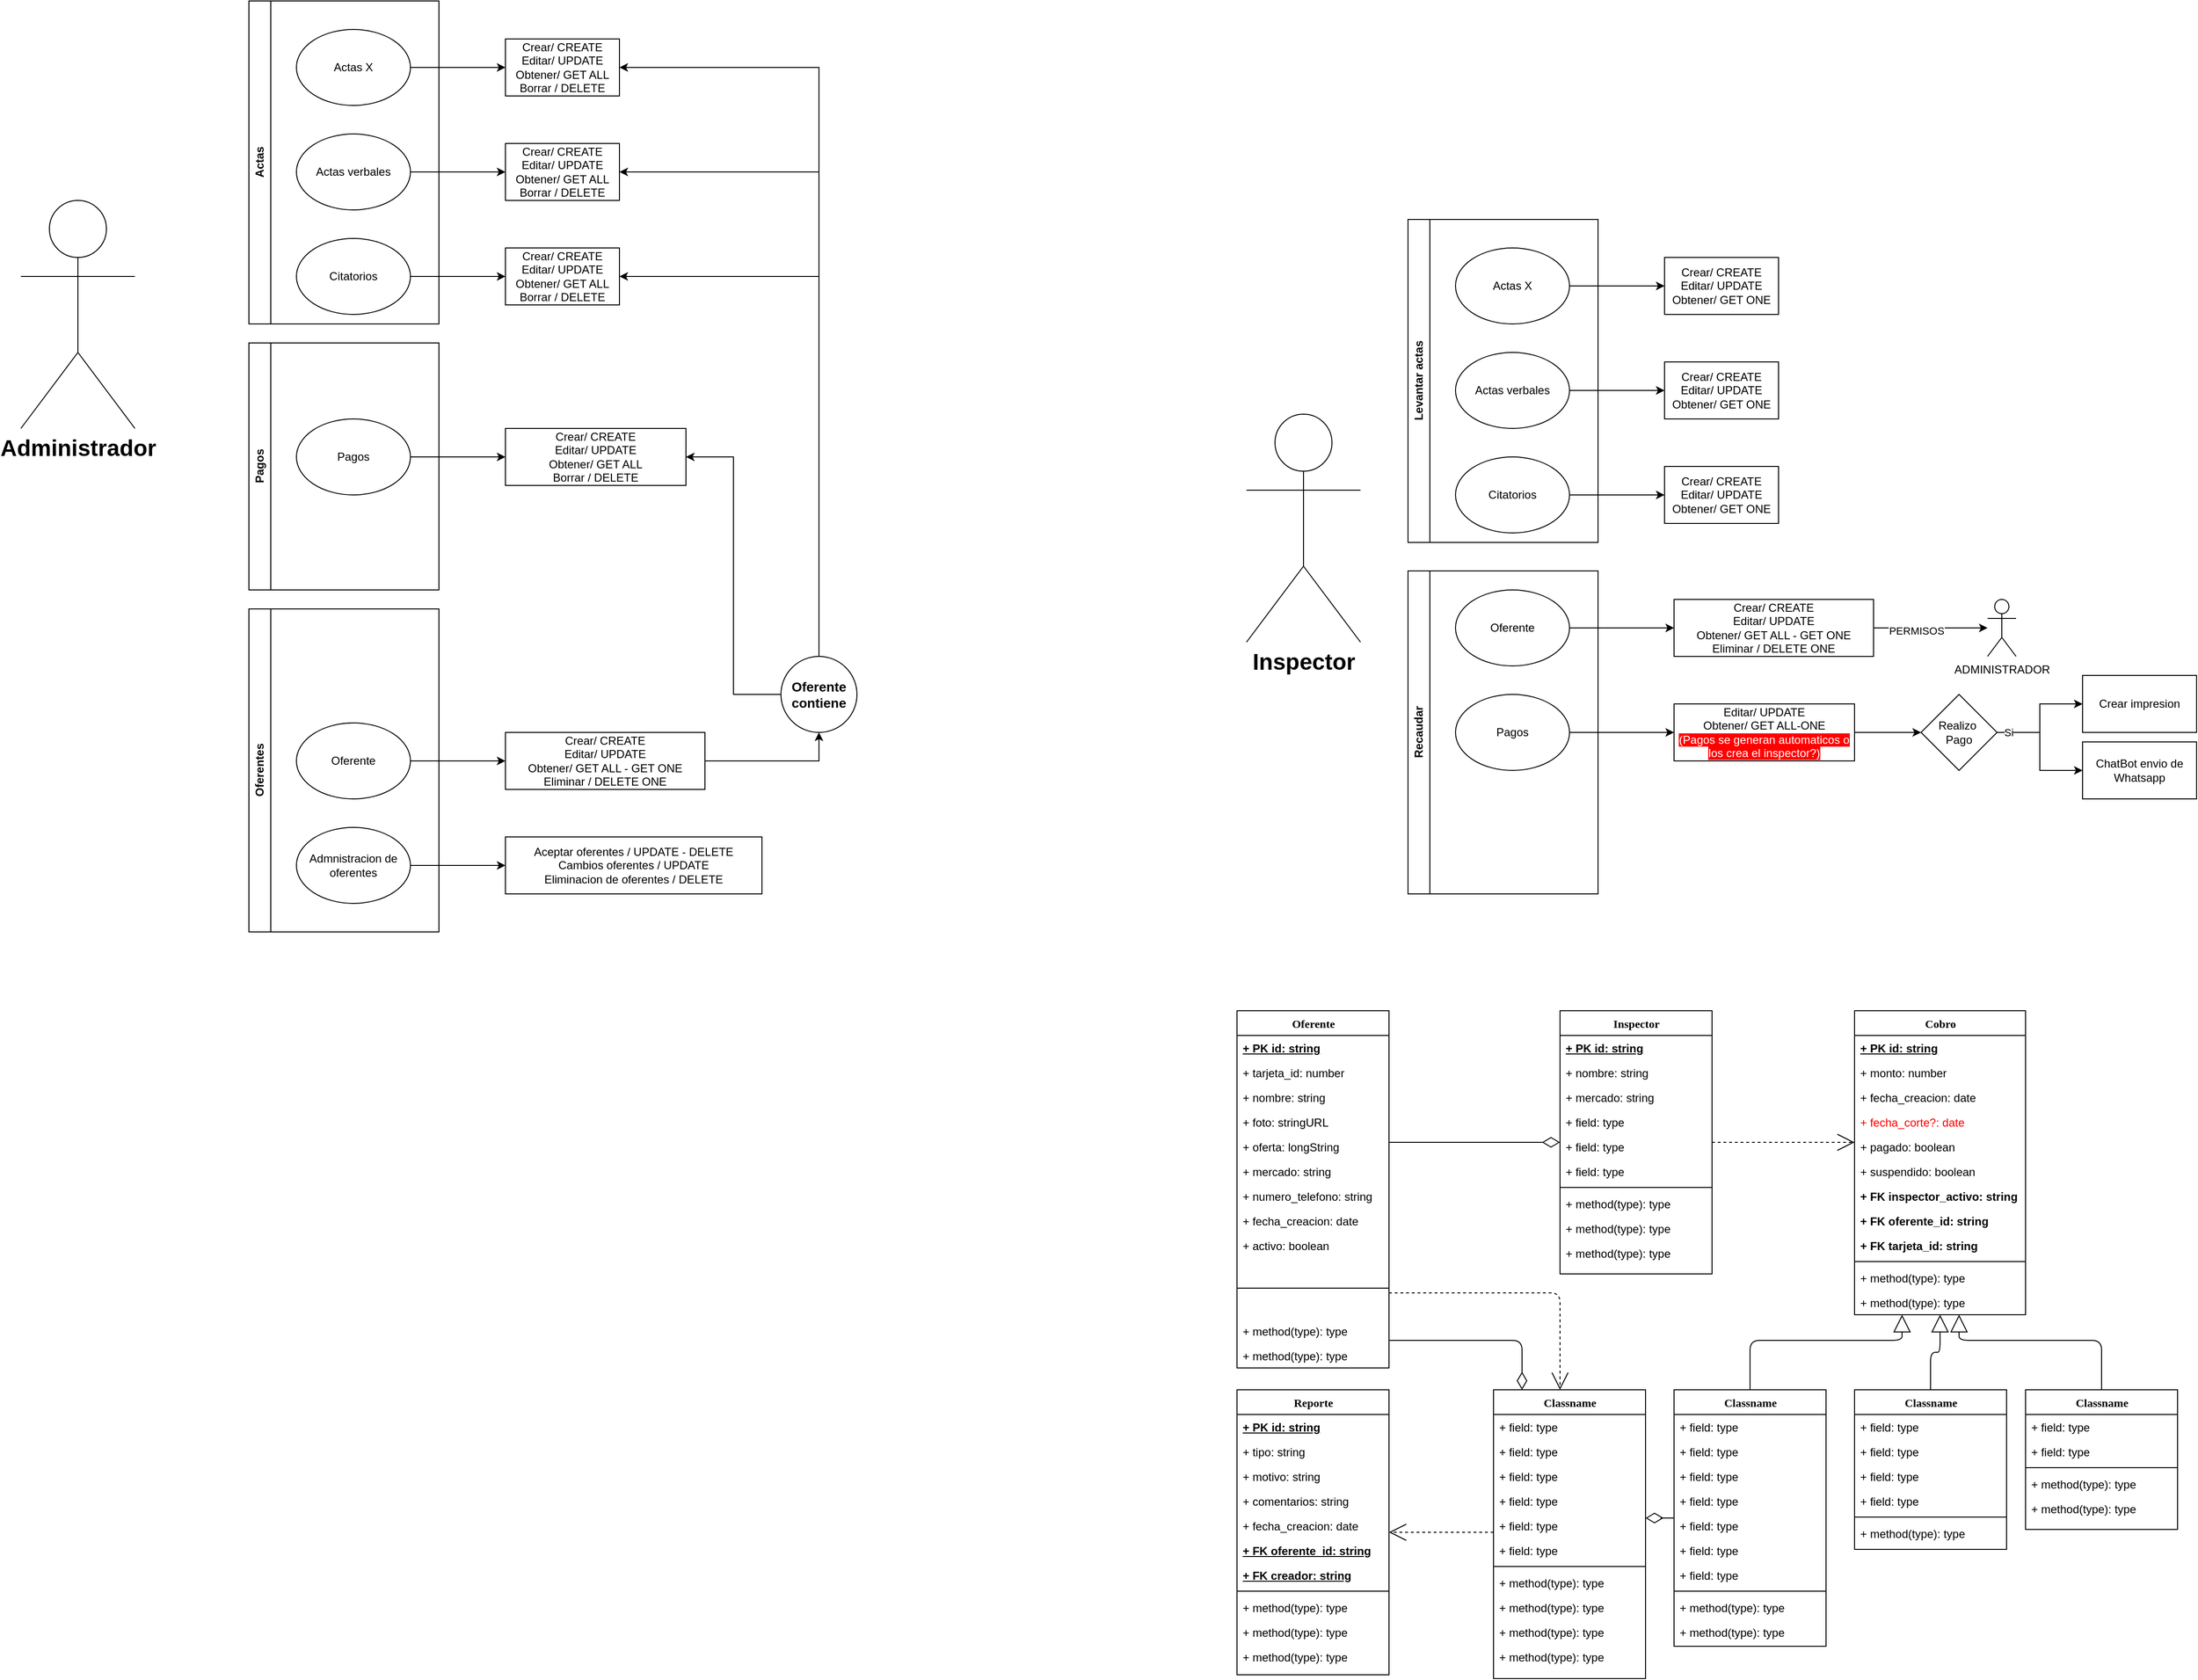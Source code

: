 <mxfile version="24.7.7">
  <diagram name="Page-1" id="9f46799a-70d6-7492-0946-bef42562c5a5">
    <mxGraphModel dx="3513" dy="2406" grid="1" gridSize="10" guides="1" tooltips="1" connect="1" arrows="1" fold="1" page="1" pageScale="1" pageWidth="1100" pageHeight="850" background="none" math="0" shadow="0">
      <root>
        <mxCell id="0" />
        <mxCell id="1" parent="0" />
        <mxCell id="78961159f06e98e8-123" style="edgeStyle=orthogonalEdgeStyle;html=1;labelBackgroundColor=none;startFill=0;startSize=8;endArrow=open;endFill=0;endSize=16;fontFamily=Verdana;fontSize=12;dashed=1;" parent="1" source="78961159f06e98e8-17" target="78961159f06e98e8-69" edge="1">
          <mxGeometry relative="1" as="geometry">
            <Array as="points">
              <mxPoint x="190" y="380" />
              <mxPoint x="430" y="380" />
            </Array>
          </mxGeometry>
        </mxCell>
        <mxCell id="78961159f06e98e8-124" style="edgeStyle=orthogonalEdgeStyle;html=1;labelBackgroundColor=none;startFill=0;startSize=8;endArrow=diamondThin;endFill=0;endSize=16;fontFamily=Verdana;fontSize=12;" parent="1" source="78961159f06e98e8-17" target="78961159f06e98e8-69" edge="1">
          <mxGeometry relative="1" as="geometry">
            <Array as="points">
              <mxPoint x="140" y="430" />
              <mxPoint x="390" y="430" />
            </Array>
          </mxGeometry>
        </mxCell>
        <mxCell id="78961159f06e98e8-17" value="Oferente" style="swimlane;html=1;fontStyle=1;align=center;verticalAlign=top;childLayout=stackLayout;horizontal=1;startSize=26;horizontalStack=0;resizeParent=1;resizeLast=0;collapsible=1;marginBottom=0;swimlaneFillColor=#ffffff;rounded=0;shadow=0;comic=0;labelBackgroundColor=none;strokeWidth=1;fillColor=none;fontFamily=Verdana;fontSize=12" parent="1" vertex="1">
          <mxGeometry x="90" y="83" width="160" height="376" as="geometry" />
        </mxCell>
        <mxCell id="78961159f06e98e8-21" value="+ PK id: string" style="text;html=1;strokeColor=none;fillColor=none;align=left;verticalAlign=top;spacingLeft=4;spacingRight=4;whiteSpace=wrap;overflow=hidden;rotatable=0;points=[[0,0.5],[1,0.5]];portConstraint=eastwest;fontStyle=5" parent="78961159f06e98e8-17" vertex="1">
          <mxGeometry y="26" width="160" height="26" as="geometry" />
        </mxCell>
        <mxCell id="PbiNWlNBruWPEuX8XtbZ-118" value="+ tarjeta_id: number" style="text;html=1;strokeColor=none;fillColor=none;align=left;verticalAlign=top;spacingLeft=4;spacingRight=4;whiteSpace=wrap;overflow=hidden;rotatable=0;points=[[0,0.5],[1,0.5]];portConstraint=eastwest;" vertex="1" parent="78961159f06e98e8-17">
          <mxGeometry y="52" width="160" height="26" as="geometry" />
        </mxCell>
        <mxCell id="78961159f06e98e8-23" value="+ nombre: string" style="text;html=1;strokeColor=none;fillColor=none;align=left;verticalAlign=top;spacingLeft=4;spacingRight=4;whiteSpace=wrap;overflow=hidden;rotatable=0;points=[[0,0.5],[1,0.5]];portConstraint=eastwest;" parent="78961159f06e98e8-17" vertex="1">
          <mxGeometry y="78" width="160" height="26" as="geometry" />
        </mxCell>
        <mxCell id="PbiNWlNBruWPEuX8XtbZ-126" value="+ foto: stringURL" style="text;html=1;strokeColor=none;fillColor=none;align=left;verticalAlign=top;spacingLeft=4;spacingRight=4;whiteSpace=wrap;overflow=hidden;rotatable=0;points=[[0,0.5],[1,0.5]];portConstraint=eastwest;" vertex="1" parent="78961159f06e98e8-17">
          <mxGeometry y="104" width="160" height="26" as="geometry" />
        </mxCell>
        <mxCell id="78961159f06e98e8-24" value="+ oferta: longString" style="text;html=1;strokeColor=none;fillColor=none;align=left;verticalAlign=top;spacingLeft=4;spacingRight=4;whiteSpace=wrap;overflow=hidden;rotatable=0;points=[[0,0.5],[1,0.5]];portConstraint=eastwest;" parent="78961159f06e98e8-17" vertex="1">
          <mxGeometry y="130" width="160" height="26" as="geometry" />
        </mxCell>
        <mxCell id="78961159f06e98e8-26" value="+ mercado: string" style="text;html=1;strokeColor=none;fillColor=none;align=left;verticalAlign=top;spacingLeft=4;spacingRight=4;whiteSpace=wrap;overflow=hidden;rotatable=0;points=[[0,0.5],[1,0.5]];portConstraint=eastwest;" parent="78961159f06e98e8-17" vertex="1">
          <mxGeometry y="156" width="160" height="26" as="geometry" />
        </mxCell>
        <mxCell id="78961159f06e98e8-25" value="+ numero_telefono: string" style="text;html=1;strokeColor=none;fillColor=none;align=left;verticalAlign=top;spacingLeft=4;spacingRight=4;whiteSpace=wrap;overflow=hidden;rotatable=0;points=[[0,0.5],[1,0.5]];portConstraint=eastwest;" parent="78961159f06e98e8-17" vertex="1">
          <mxGeometry y="182" width="160" height="26" as="geometry" />
        </mxCell>
        <mxCell id="PbiNWlNBruWPEuX8XtbZ-119" value="+ fecha_creacion: date" style="text;html=1;strokeColor=none;fillColor=none;align=left;verticalAlign=top;spacingLeft=4;spacingRight=4;whiteSpace=wrap;overflow=hidden;rotatable=0;points=[[0,0.5],[1,0.5]];portConstraint=eastwest;" vertex="1" parent="78961159f06e98e8-17">
          <mxGeometry y="208" width="160" height="26" as="geometry" />
        </mxCell>
        <mxCell id="PbiNWlNBruWPEuX8XtbZ-120" value="+ activo: boolean" style="text;html=1;strokeColor=none;fillColor=none;align=left;verticalAlign=top;spacingLeft=4;spacingRight=4;whiteSpace=wrap;overflow=hidden;rotatable=0;points=[[0,0.5],[1,0.5]];portConstraint=eastwest;" vertex="1" parent="78961159f06e98e8-17">
          <mxGeometry y="234" width="160" height="26" as="geometry" />
        </mxCell>
        <mxCell id="78961159f06e98e8-19" value="" style="line;html=1;strokeWidth=1;fillColor=none;align=left;verticalAlign=middle;spacingTop=-1;spacingLeft=3;spacingRight=3;rotatable=0;labelPosition=right;points=[];portConstraint=eastwest;" parent="78961159f06e98e8-17" vertex="1">
          <mxGeometry y="260" width="160" height="64" as="geometry" />
        </mxCell>
        <mxCell id="78961159f06e98e8-20" value="+ method(type): type" style="text;html=1;strokeColor=none;fillColor=none;align=left;verticalAlign=top;spacingLeft=4;spacingRight=4;whiteSpace=wrap;overflow=hidden;rotatable=0;points=[[0,0.5],[1,0.5]];portConstraint=eastwest;" parent="78961159f06e98e8-17" vertex="1">
          <mxGeometry y="324" width="160" height="26" as="geometry" />
        </mxCell>
        <mxCell id="78961159f06e98e8-27" value="+ method(type): type" style="text;html=1;strokeColor=none;fillColor=none;align=left;verticalAlign=top;spacingLeft=4;spacingRight=4;whiteSpace=wrap;overflow=hidden;rotatable=0;points=[[0,0.5],[1,0.5]];portConstraint=eastwest;" parent="78961159f06e98e8-17" vertex="1">
          <mxGeometry y="350" width="160" height="26" as="geometry" />
        </mxCell>
        <mxCell id="78961159f06e98e8-122" style="edgeStyle=elbowEdgeStyle;html=1;labelBackgroundColor=none;startFill=0;startSize=8;endArrow=open;endFill=0;endSize=16;fontFamily=Verdana;fontSize=12;elbow=vertical;dashed=1;" parent="1" source="78961159f06e98e8-30" target="78961159f06e98e8-43" edge="1">
          <mxGeometry relative="1" as="geometry" />
        </mxCell>
        <mxCell id="78961159f06e98e8-30" value="Inspector" style="swimlane;html=1;fontStyle=1;align=center;verticalAlign=top;childLayout=stackLayout;horizontal=1;startSize=26;horizontalStack=0;resizeParent=1;resizeLast=0;collapsible=1;marginBottom=0;swimlaneFillColor=#ffffff;rounded=0;shadow=0;comic=0;labelBackgroundColor=none;strokeWidth=1;fillColor=none;fontFamily=Verdana;fontSize=12" parent="1" vertex="1">
          <mxGeometry x="430" y="83" width="160" height="277" as="geometry" />
        </mxCell>
        <mxCell id="78961159f06e98e8-31" value="+ PK id: string" style="text;html=1;strokeColor=none;fillColor=none;align=left;verticalAlign=top;spacingLeft=4;spacingRight=4;whiteSpace=wrap;overflow=hidden;rotatable=0;points=[[0,0.5],[1,0.5]];portConstraint=eastwest;fontStyle=5" parent="78961159f06e98e8-30" vertex="1">
          <mxGeometry y="26" width="160" height="26" as="geometry" />
        </mxCell>
        <mxCell id="78961159f06e98e8-32" value="+ nombre: string" style="text;html=1;strokeColor=none;fillColor=none;align=left;verticalAlign=top;spacingLeft=4;spacingRight=4;whiteSpace=wrap;overflow=hidden;rotatable=0;points=[[0,0.5],[1,0.5]];portConstraint=eastwest;" parent="78961159f06e98e8-30" vertex="1">
          <mxGeometry y="52" width="160" height="26" as="geometry" />
        </mxCell>
        <mxCell id="78961159f06e98e8-33" value="+ mercado: string" style="text;html=1;strokeColor=none;fillColor=none;align=left;verticalAlign=top;spacingLeft=4;spacingRight=4;whiteSpace=wrap;overflow=hidden;rotatable=0;points=[[0,0.5],[1,0.5]];portConstraint=eastwest;" parent="78961159f06e98e8-30" vertex="1">
          <mxGeometry y="78" width="160" height="26" as="geometry" />
        </mxCell>
        <mxCell id="78961159f06e98e8-34" value="+ field: type" style="text;html=1;strokeColor=none;fillColor=none;align=left;verticalAlign=top;spacingLeft=4;spacingRight=4;whiteSpace=wrap;overflow=hidden;rotatable=0;points=[[0,0.5],[1,0.5]];portConstraint=eastwest;" parent="78961159f06e98e8-30" vertex="1">
          <mxGeometry y="104" width="160" height="26" as="geometry" />
        </mxCell>
        <mxCell id="78961159f06e98e8-36" value="+ field: type" style="text;html=1;strokeColor=none;fillColor=none;align=left;verticalAlign=top;spacingLeft=4;spacingRight=4;whiteSpace=wrap;overflow=hidden;rotatable=0;points=[[0,0.5],[1,0.5]];portConstraint=eastwest;" parent="78961159f06e98e8-30" vertex="1">
          <mxGeometry y="130" width="160" height="26" as="geometry" />
        </mxCell>
        <mxCell id="78961159f06e98e8-37" value="+ field: type" style="text;html=1;strokeColor=none;fillColor=none;align=left;verticalAlign=top;spacingLeft=4;spacingRight=4;whiteSpace=wrap;overflow=hidden;rotatable=0;points=[[0,0.5],[1,0.5]];portConstraint=eastwest;" parent="78961159f06e98e8-30" vertex="1">
          <mxGeometry y="156" width="160" height="26" as="geometry" />
        </mxCell>
        <mxCell id="78961159f06e98e8-38" value="" style="line;html=1;strokeWidth=1;fillColor=none;align=left;verticalAlign=middle;spacingTop=-1;spacingLeft=3;spacingRight=3;rotatable=0;labelPosition=right;points=[];portConstraint=eastwest;" parent="78961159f06e98e8-30" vertex="1">
          <mxGeometry y="182" width="160" height="8" as="geometry" />
        </mxCell>
        <mxCell id="78961159f06e98e8-39" value="+ method(type): type" style="text;html=1;strokeColor=none;fillColor=none;align=left;verticalAlign=top;spacingLeft=4;spacingRight=4;whiteSpace=wrap;overflow=hidden;rotatable=0;points=[[0,0.5],[1,0.5]];portConstraint=eastwest;" parent="78961159f06e98e8-30" vertex="1">
          <mxGeometry y="190" width="160" height="26" as="geometry" />
        </mxCell>
        <mxCell id="78961159f06e98e8-40" value="+ method(type): type" style="text;html=1;strokeColor=none;fillColor=none;align=left;verticalAlign=top;spacingLeft=4;spacingRight=4;whiteSpace=wrap;overflow=hidden;rotatable=0;points=[[0,0.5],[1,0.5]];portConstraint=eastwest;" parent="78961159f06e98e8-30" vertex="1">
          <mxGeometry y="216" width="160" height="26" as="geometry" />
        </mxCell>
        <mxCell id="78961159f06e98e8-42" value="+ method(type): type" style="text;html=1;strokeColor=none;fillColor=none;align=left;verticalAlign=top;spacingLeft=4;spacingRight=4;whiteSpace=wrap;overflow=hidden;rotatable=0;points=[[0,0.5],[1,0.5]];portConstraint=eastwest;" parent="78961159f06e98e8-30" vertex="1">
          <mxGeometry y="242" width="160" height="26" as="geometry" />
        </mxCell>
        <mxCell id="78961159f06e98e8-43" value="Cobro" style="swimlane;html=1;fontStyle=1;align=center;verticalAlign=top;childLayout=stackLayout;horizontal=1;startSize=26;horizontalStack=0;resizeParent=1;resizeLast=0;collapsible=1;marginBottom=0;swimlaneFillColor=#ffffff;rounded=0;shadow=0;comic=0;labelBackgroundColor=none;strokeWidth=1;fillColor=none;fontFamily=Verdana;fontSize=12" parent="1" vertex="1">
          <mxGeometry x="740" y="83" width="180" height="320" as="geometry" />
        </mxCell>
        <mxCell id="78961159f06e98e8-44" value="+ PK id: string" style="text;html=1;strokeColor=none;fillColor=none;align=left;verticalAlign=top;spacingLeft=4;spacingRight=4;whiteSpace=wrap;overflow=hidden;rotatable=0;points=[[0,0.5],[1,0.5]];portConstraint=eastwest;fontStyle=5" parent="78961159f06e98e8-43" vertex="1">
          <mxGeometry y="26" width="180" height="26" as="geometry" />
        </mxCell>
        <mxCell id="78961159f06e98e8-45" value="+ monto: number" style="text;html=1;strokeColor=none;fillColor=none;align=left;verticalAlign=top;spacingLeft=4;spacingRight=4;whiteSpace=wrap;overflow=hidden;rotatable=0;points=[[0,0.5],[1,0.5]];portConstraint=eastwest;" parent="78961159f06e98e8-43" vertex="1">
          <mxGeometry y="52" width="180" height="26" as="geometry" />
        </mxCell>
        <mxCell id="78961159f06e98e8-49" value="+ fecha_creacion: date" style="text;html=1;strokeColor=none;fillColor=none;align=left;verticalAlign=top;spacingLeft=4;spacingRight=4;whiteSpace=wrap;overflow=hidden;rotatable=0;points=[[0,0.5],[1,0.5]];portConstraint=eastwest;" parent="78961159f06e98e8-43" vertex="1">
          <mxGeometry y="78" width="180" height="26" as="geometry" />
        </mxCell>
        <mxCell id="78961159f06e98e8-50" value="&lt;font color=&quot;#ff0000&quot;&gt;+ fecha_corte?: date&lt;/font&gt;" style="text;html=1;strokeColor=none;fillColor=none;align=left;verticalAlign=top;spacingLeft=4;spacingRight=4;whiteSpace=wrap;overflow=hidden;rotatable=0;points=[[0,0.5],[1,0.5]];portConstraint=eastwest;" parent="78961159f06e98e8-43" vertex="1">
          <mxGeometry y="104" width="180" height="26" as="geometry" />
        </mxCell>
        <mxCell id="PbiNWlNBruWPEuX8XtbZ-121" value="+ pagado: boolean" style="text;html=1;strokeColor=none;fillColor=none;align=left;verticalAlign=top;spacingLeft=4;spacingRight=4;whiteSpace=wrap;overflow=hidden;rotatable=0;points=[[0,0.5],[1,0.5]];portConstraint=eastwest;" vertex="1" parent="78961159f06e98e8-43">
          <mxGeometry y="130" width="180" height="26" as="geometry" />
        </mxCell>
        <mxCell id="PbiNWlNBruWPEuX8XtbZ-125" value="+ suspendido: boolean" style="text;html=1;strokeColor=none;fillColor=none;align=left;verticalAlign=top;spacingLeft=4;spacingRight=4;whiteSpace=wrap;overflow=hidden;rotatable=0;points=[[0,0.5],[1,0.5]];portConstraint=eastwest;" vertex="1" parent="78961159f06e98e8-43">
          <mxGeometry y="156" width="180" height="26" as="geometry" />
        </mxCell>
        <mxCell id="PbiNWlNBruWPEuX8XtbZ-124" value="+ FK inspector_activo: string" style="text;html=1;strokeColor=none;fillColor=none;align=left;verticalAlign=top;spacingLeft=4;spacingRight=4;whiteSpace=wrap;overflow=hidden;rotatable=0;points=[[0,0.5],[1,0.5]];portConstraint=eastwest;fontStyle=1" vertex="1" parent="78961159f06e98e8-43">
          <mxGeometry y="182" width="180" height="26" as="geometry" />
        </mxCell>
        <mxCell id="PbiNWlNBruWPEuX8XtbZ-122" value="+ FK oferente_id: string" style="text;html=1;strokeColor=none;fillColor=none;align=left;verticalAlign=top;spacingLeft=4;spacingRight=4;whiteSpace=wrap;overflow=hidden;rotatable=0;points=[[0,0.5],[1,0.5]];portConstraint=eastwest;fontStyle=1" vertex="1" parent="78961159f06e98e8-43">
          <mxGeometry y="208" width="180" height="26" as="geometry" />
        </mxCell>
        <mxCell id="PbiNWlNBruWPEuX8XtbZ-123" value="+ FK tarjeta_id: string" style="text;html=1;strokeColor=none;fillColor=none;align=left;verticalAlign=top;spacingLeft=4;spacingRight=4;whiteSpace=wrap;overflow=hidden;rotatable=0;points=[[0,0.5],[1,0.5]];portConstraint=eastwest;fontStyle=1" vertex="1" parent="78961159f06e98e8-43">
          <mxGeometry y="234" width="180" height="26" as="geometry" />
        </mxCell>
        <mxCell id="78961159f06e98e8-51" value="" style="line;html=1;strokeWidth=1;fillColor=none;align=left;verticalAlign=middle;spacingTop=-1;spacingLeft=3;spacingRight=3;rotatable=0;labelPosition=right;points=[];portConstraint=eastwest;" parent="78961159f06e98e8-43" vertex="1">
          <mxGeometry y="260" width="180" height="8" as="geometry" />
        </mxCell>
        <mxCell id="78961159f06e98e8-52" value="+ method(type): type" style="text;html=1;strokeColor=none;fillColor=none;align=left;verticalAlign=top;spacingLeft=4;spacingRight=4;whiteSpace=wrap;overflow=hidden;rotatable=0;points=[[0,0.5],[1,0.5]];portConstraint=eastwest;" parent="78961159f06e98e8-43" vertex="1">
          <mxGeometry y="268" width="180" height="26" as="geometry" />
        </mxCell>
        <mxCell id="78961159f06e98e8-53" value="+ method(type): type" style="text;html=1;strokeColor=none;fillColor=none;align=left;verticalAlign=top;spacingLeft=4;spacingRight=4;whiteSpace=wrap;overflow=hidden;rotatable=0;points=[[0,0.5],[1,0.5]];portConstraint=eastwest;" parent="78961159f06e98e8-43" vertex="1">
          <mxGeometry y="294" width="180" height="26" as="geometry" />
        </mxCell>
        <mxCell id="78961159f06e98e8-129" style="edgeStyle=elbowEdgeStyle;html=1;labelBackgroundColor=none;startFill=0;startSize=8;endArrow=open;endFill=0;endSize=16;fontFamily=Verdana;fontSize=12;elbow=vertical;dashed=1;" parent="1" source="78961159f06e98e8-69" target="78961159f06e98e8-56" edge="1">
          <mxGeometry relative="1" as="geometry" />
        </mxCell>
        <mxCell id="78961159f06e98e8-56" value="Reporte" style="swimlane;html=1;fontStyle=1;align=center;verticalAlign=top;childLayout=stackLayout;horizontal=1;startSize=26;horizontalStack=0;resizeParent=1;resizeLast=0;collapsible=1;marginBottom=0;swimlaneFillColor=#ffffff;rounded=0;shadow=0;comic=0;labelBackgroundColor=none;strokeWidth=1;fillColor=none;fontFamily=Verdana;fontSize=12" parent="1" vertex="1">
          <mxGeometry x="90" y="482.0" width="160" height="300" as="geometry" />
        </mxCell>
        <mxCell id="78961159f06e98e8-57" value="+ PK id: string" style="text;html=1;strokeColor=none;fillColor=none;align=left;verticalAlign=top;spacingLeft=4;spacingRight=4;whiteSpace=wrap;overflow=hidden;rotatable=0;points=[[0,0.5],[1,0.5]];portConstraint=eastwest;fontStyle=5" parent="78961159f06e98e8-56" vertex="1">
          <mxGeometry y="26" width="160" height="26" as="geometry" />
        </mxCell>
        <mxCell id="78961159f06e98e8-58" value="+ tipo: string" style="text;html=1;strokeColor=none;fillColor=none;align=left;verticalAlign=top;spacingLeft=4;spacingRight=4;whiteSpace=wrap;overflow=hidden;rotatable=0;points=[[0,0.5],[1,0.5]];portConstraint=eastwest;" parent="78961159f06e98e8-56" vertex="1">
          <mxGeometry y="52" width="160" height="26" as="geometry" />
        </mxCell>
        <mxCell id="78961159f06e98e8-59" value="+ motivo: string" style="text;html=1;strokeColor=none;fillColor=none;align=left;verticalAlign=top;spacingLeft=4;spacingRight=4;whiteSpace=wrap;overflow=hidden;rotatable=0;points=[[0,0.5],[1,0.5]];portConstraint=eastwest;" parent="78961159f06e98e8-56" vertex="1">
          <mxGeometry y="78" width="160" height="26" as="geometry" />
        </mxCell>
        <mxCell id="78961159f06e98e8-60" value="+ comentarios: string" style="text;html=1;strokeColor=none;fillColor=none;align=left;verticalAlign=top;spacingLeft=4;spacingRight=4;whiteSpace=wrap;overflow=hidden;rotatable=0;points=[[0,0.5],[1,0.5]];portConstraint=eastwest;" parent="78961159f06e98e8-56" vertex="1">
          <mxGeometry y="104" width="160" height="26" as="geometry" />
        </mxCell>
        <mxCell id="78961159f06e98e8-63" value="+ fecha_creacion: date" style="text;html=1;strokeColor=none;fillColor=none;align=left;verticalAlign=top;spacingLeft=4;spacingRight=4;whiteSpace=wrap;overflow=hidden;rotatable=0;points=[[0,0.5],[1,0.5]];portConstraint=eastwest;" parent="78961159f06e98e8-56" vertex="1">
          <mxGeometry y="130" width="160" height="26" as="geometry" />
        </mxCell>
        <mxCell id="78961159f06e98e8-61" value="+ FK oferente_id: string" style="text;html=1;strokeColor=none;fillColor=none;align=left;verticalAlign=top;spacingLeft=4;spacingRight=4;whiteSpace=wrap;overflow=hidden;rotatable=0;points=[[0,0.5],[1,0.5]];portConstraint=eastwest;fontStyle=5" parent="78961159f06e98e8-56" vertex="1">
          <mxGeometry y="156" width="160" height="26" as="geometry" />
        </mxCell>
        <mxCell id="78961159f06e98e8-62" value="+ FK creador: string" style="text;html=1;strokeColor=none;fillColor=none;align=left;verticalAlign=top;spacingLeft=4;spacingRight=4;whiteSpace=wrap;overflow=hidden;rotatable=0;points=[[0,0.5],[1,0.5]];portConstraint=eastwest;fontStyle=5" parent="78961159f06e98e8-56" vertex="1">
          <mxGeometry y="182" width="160" height="26" as="geometry" />
        </mxCell>
        <mxCell id="78961159f06e98e8-64" value="" style="line;html=1;strokeWidth=1;fillColor=none;align=left;verticalAlign=middle;spacingTop=-1;spacingLeft=3;spacingRight=3;rotatable=0;labelPosition=right;points=[];portConstraint=eastwest;" parent="78961159f06e98e8-56" vertex="1">
          <mxGeometry y="208" width="160" height="8" as="geometry" />
        </mxCell>
        <mxCell id="78961159f06e98e8-65" value="+ method(type): type" style="text;html=1;strokeColor=none;fillColor=none;align=left;verticalAlign=top;spacingLeft=4;spacingRight=4;whiteSpace=wrap;overflow=hidden;rotatable=0;points=[[0,0.5],[1,0.5]];portConstraint=eastwest;" parent="78961159f06e98e8-56" vertex="1">
          <mxGeometry y="216" width="160" height="26" as="geometry" />
        </mxCell>
        <mxCell id="78961159f06e98e8-66" value="+ method(type): type" style="text;html=1;strokeColor=none;fillColor=none;align=left;verticalAlign=top;spacingLeft=4;spacingRight=4;whiteSpace=wrap;overflow=hidden;rotatable=0;points=[[0,0.5],[1,0.5]];portConstraint=eastwest;" parent="78961159f06e98e8-56" vertex="1">
          <mxGeometry y="242" width="160" height="26" as="geometry" />
        </mxCell>
        <mxCell id="78961159f06e98e8-68" value="+ method(type): type" style="text;html=1;strokeColor=none;fillColor=none;align=left;verticalAlign=top;spacingLeft=4;spacingRight=4;whiteSpace=wrap;overflow=hidden;rotatable=0;points=[[0,0.5],[1,0.5]];portConstraint=eastwest;" parent="78961159f06e98e8-56" vertex="1">
          <mxGeometry y="268" width="160" height="26" as="geometry" />
        </mxCell>
        <mxCell id="78961159f06e98e8-130" style="edgeStyle=elbowEdgeStyle;html=1;labelBackgroundColor=none;startFill=0;startSize=8;endArrow=diamondThin;endFill=0;endSize=16;fontFamily=Verdana;fontSize=12;elbow=vertical;" parent="1" source="78961159f06e98e8-82" target="78961159f06e98e8-69" edge="1">
          <mxGeometry relative="1" as="geometry" />
        </mxCell>
        <mxCell id="78961159f06e98e8-69" value="Classname" style="swimlane;html=1;fontStyle=1;align=center;verticalAlign=top;childLayout=stackLayout;horizontal=1;startSize=26;horizontalStack=0;resizeParent=1;resizeLast=0;collapsible=1;marginBottom=0;swimlaneFillColor=#ffffff;rounded=0;shadow=0;comic=0;labelBackgroundColor=none;strokeWidth=1;fillColor=none;fontFamily=Verdana;fontSize=12" parent="1" vertex="1">
          <mxGeometry x="360" y="482.0" width="160" height="304" as="geometry" />
        </mxCell>
        <mxCell id="78961159f06e98e8-70" value="+ field: type" style="text;html=1;strokeColor=none;fillColor=none;align=left;verticalAlign=top;spacingLeft=4;spacingRight=4;whiteSpace=wrap;overflow=hidden;rotatable=0;points=[[0,0.5],[1,0.5]];portConstraint=eastwest;" parent="78961159f06e98e8-69" vertex="1">
          <mxGeometry y="26" width="160" height="26" as="geometry" />
        </mxCell>
        <mxCell id="78961159f06e98e8-71" value="+ field: type" style="text;html=1;strokeColor=none;fillColor=none;align=left;verticalAlign=top;spacingLeft=4;spacingRight=4;whiteSpace=wrap;overflow=hidden;rotatable=0;points=[[0,0.5],[1,0.5]];portConstraint=eastwest;" parent="78961159f06e98e8-69" vertex="1">
          <mxGeometry y="52" width="160" height="26" as="geometry" />
        </mxCell>
        <mxCell id="78961159f06e98e8-72" value="+ field: type" style="text;html=1;strokeColor=none;fillColor=none;align=left;verticalAlign=top;spacingLeft=4;spacingRight=4;whiteSpace=wrap;overflow=hidden;rotatable=0;points=[[0,0.5],[1,0.5]];portConstraint=eastwest;" parent="78961159f06e98e8-69" vertex="1">
          <mxGeometry y="78" width="160" height="26" as="geometry" />
        </mxCell>
        <mxCell id="78961159f06e98e8-74" value="+ field: type" style="text;html=1;strokeColor=none;fillColor=none;align=left;verticalAlign=top;spacingLeft=4;spacingRight=4;whiteSpace=wrap;overflow=hidden;rotatable=0;points=[[0,0.5],[1,0.5]];portConstraint=eastwest;" parent="78961159f06e98e8-69" vertex="1">
          <mxGeometry y="104" width="160" height="26" as="geometry" />
        </mxCell>
        <mxCell id="78961159f06e98e8-75" value="+ field: type" style="text;html=1;strokeColor=none;fillColor=none;align=left;verticalAlign=top;spacingLeft=4;spacingRight=4;whiteSpace=wrap;overflow=hidden;rotatable=0;points=[[0,0.5],[1,0.5]];portConstraint=eastwest;" parent="78961159f06e98e8-69" vertex="1">
          <mxGeometry y="130" width="160" height="26" as="geometry" />
        </mxCell>
        <mxCell id="78961159f06e98e8-76" value="+ field: type" style="text;html=1;strokeColor=none;fillColor=none;align=left;verticalAlign=top;spacingLeft=4;spacingRight=4;whiteSpace=wrap;overflow=hidden;rotatable=0;points=[[0,0.5],[1,0.5]];portConstraint=eastwest;" parent="78961159f06e98e8-69" vertex="1">
          <mxGeometry y="156" width="160" height="26" as="geometry" />
        </mxCell>
        <mxCell id="78961159f06e98e8-77" value="" style="line;html=1;strokeWidth=1;fillColor=none;align=left;verticalAlign=middle;spacingTop=-1;spacingLeft=3;spacingRight=3;rotatable=0;labelPosition=right;points=[];portConstraint=eastwest;" parent="78961159f06e98e8-69" vertex="1">
          <mxGeometry y="182" width="160" height="8" as="geometry" />
        </mxCell>
        <mxCell id="78961159f06e98e8-78" value="+ method(type): type" style="text;html=1;strokeColor=none;fillColor=none;align=left;verticalAlign=top;spacingLeft=4;spacingRight=4;whiteSpace=wrap;overflow=hidden;rotatable=0;points=[[0,0.5],[1,0.5]];portConstraint=eastwest;" parent="78961159f06e98e8-69" vertex="1">
          <mxGeometry y="190" width="160" height="26" as="geometry" />
        </mxCell>
        <mxCell id="78961159f06e98e8-79" value="+ method(type): type" style="text;html=1;strokeColor=none;fillColor=none;align=left;verticalAlign=top;spacingLeft=4;spacingRight=4;whiteSpace=wrap;overflow=hidden;rotatable=0;points=[[0,0.5],[1,0.5]];portConstraint=eastwest;" parent="78961159f06e98e8-69" vertex="1">
          <mxGeometry y="216" width="160" height="26" as="geometry" />
        </mxCell>
        <mxCell id="78961159f06e98e8-80" value="+ method(type): type" style="text;html=1;strokeColor=none;fillColor=none;align=left;verticalAlign=top;spacingLeft=4;spacingRight=4;whiteSpace=wrap;overflow=hidden;rotatable=0;points=[[0,0.5],[1,0.5]];portConstraint=eastwest;" parent="78961159f06e98e8-69" vertex="1">
          <mxGeometry y="242" width="160" height="26" as="geometry" />
        </mxCell>
        <mxCell id="78961159f06e98e8-81" value="+ method(type): type" style="text;html=1;strokeColor=none;fillColor=none;align=left;verticalAlign=top;spacingLeft=4;spacingRight=4;whiteSpace=wrap;overflow=hidden;rotatable=0;points=[[0,0.5],[1,0.5]];portConstraint=eastwest;" parent="78961159f06e98e8-69" vertex="1">
          <mxGeometry y="268" width="160" height="26" as="geometry" />
        </mxCell>
        <mxCell id="78961159f06e98e8-128" style="edgeStyle=orthogonalEdgeStyle;html=1;labelBackgroundColor=none;startFill=0;startSize=8;endArrow=block;endFill=0;endSize=16;fontFamily=Verdana;fontSize=12;" parent="1" source="78961159f06e98e8-82" target="78961159f06e98e8-43" edge="1">
          <mxGeometry relative="1" as="geometry">
            <Array as="points">
              <mxPoint x="630" y="430" />
              <mxPoint x="790" y="430" />
            </Array>
          </mxGeometry>
        </mxCell>
        <mxCell id="78961159f06e98e8-82" value="Classname" style="swimlane;html=1;fontStyle=1;align=center;verticalAlign=top;childLayout=stackLayout;horizontal=1;startSize=26;horizontalStack=0;resizeParent=1;resizeLast=0;collapsible=1;marginBottom=0;swimlaneFillColor=#ffffff;rounded=0;shadow=0;comic=0;labelBackgroundColor=none;strokeWidth=1;fillColor=none;fontFamily=Verdana;fontSize=12" parent="1" vertex="1">
          <mxGeometry x="550" y="482.0" width="160" height="270" as="geometry" />
        </mxCell>
        <mxCell id="78961159f06e98e8-83" value="+ field: type" style="text;html=1;strokeColor=none;fillColor=none;align=left;verticalAlign=top;spacingLeft=4;spacingRight=4;whiteSpace=wrap;overflow=hidden;rotatable=0;points=[[0,0.5],[1,0.5]];portConstraint=eastwest;" parent="78961159f06e98e8-82" vertex="1">
          <mxGeometry y="26" width="160" height="26" as="geometry" />
        </mxCell>
        <mxCell id="78961159f06e98e8-84" value="+ field: type" style="text;html=1;strokeColor=none;fillColor=none;align=left;verticalAlign=top;spacingLeft=4;spacingRight=4;whiteSpace=wrap;overflow=hidden;rotatable=0;points=[[0,0.5],[1,0.5]];portConstraint=eastwest;" parent="78961159f06e98e8-82" vertex="1">
          <mxGeometry y="52" width="160" height="26" as="geometry" />
        </mxCell>
        <mxCell id="78961159f06e98e8-85" value="+ field: type" style="text;html=1;strokeColor=none;fillColor=none;align=left;verticalAlign=top;spacingLeft=4;spacingRight=4;whiteSpace=wrap;overflow=hidden;rotatable=0;points=[[0,0.5],[1,0.5]];portConstraint=eastwest;" parent="78961159f06e98e8-82" vertex="1">
          <mxGeometry y="78" width="160" height="26" as="geometry" />
        </mxCell>
        <mxCell id="78961159f06e98e8-86" value="+ field: type" style="text;html=1;strokeColor=none;fillColor=none;align=left;verticalAlign=top;spacingLeft=4;spacingRight=4;whiteSpace=wrap;overflow=hidden;rotatable=0;points=[[0,0.5],[1,0.5]];portConstraint=eastwest;" parent="78961159f06e98e8-82" vertex="1">
          <mxGeometry y="104" width="160" height="26" as="geometry" />
        </mxCell>
        <mxCell id="78961159f06e98e8-87" value="+ field: type" style="text;html=1;strokeColor=none;fillColor=none;align=left;verticalAlign=top;spacingLeft=4;spacingRight=4;whiteSpace=wrap;overflow=hidden;rotatable=0;points=[[0,0.5],[1,0.5]];portConstraint=eastwest;" parent="78961159f06e98e8-82" vertex="1">
          <mxGeometry y="130" width="160" height="26" as="geometry" />
        </mxCell>
        <mxCell id="78961159f06e98e8-88" value="+ field: type" style="text;html=1;strokeColor=none;fillColor=none;align=left;verticalAlign=top;spacingLeft=4;spacingRight=4;whiteSpace=wrap;overflow=hidden;rotatable=0;points=[[0,0.5],[1,0.5]];portConstraint=eastwest;" parent="78961159f06e98e8-82" vertex="1">
          <mxGeometry y="156" width="160" height="26" as="geometry" />
        </mxCell>
        <mxCell id="78961159f06e98e8-89" value="+ field: type" style="text;html=1;strokeColor=none;fillColor=none;align=left;verticalAlign=top;spacingLeft=4;spacingRight=4;whiteSpace=wrap;overflow=hidden;rotatable=0;points=[[0,0.5],[1,0.5]];portConstraint=eastwest;" parent="78961159f06e98e8-82" vertex="1">
          <mxGeometry y="182" width="160" height="26" as="geometry" />
        </mxCell>
        <mxCell id="78961159f06e98e8-90" value="" style="line;html=1;strokeWidth=1;fillColor=none;align=left;verticalAlign=middle;spacingTop=-1;spacingLeft=3;spacingRight=3;rotatable=0;labelPosition=right;points=[];portConstraint=eastwest;" parent="78961159f06e98e8-82" vertex="1">
          <mxGeometry y="208" width="160" height="8" as="geometry" />
        </mxCell>
        <mxCell id="78961159f06e98e8-91" value="+ method(type): type" style="text;html=1;strokeColor=none;fillColor=none;align=left;verticalAlign=top;spacingLeft=4;spacingRight=4;whiteSpace=wrap;overflow=hidden;rotatable=0;points=[[0,0.5],[1,0.5]];portConstraint=eastwest;" parent="78961159f06e98e8-82" vertex="1">
          <mxGeometry y="216" width="160" height="26" as="geometry" />
        </mxCell>
        <mxCell id="78961159f06e98e8-94" value="+ method(type): type" style="text;html=1;strokeColor=none;fillColor=none;align=left;verticalAlign=top;spacingLeft=4;spacingRight=4;whiteSpace=wrap;overflow=hidden;rotatable=0;points=[[0,0.5],[1,0.5]];portConstraint=eastwest;" parent="78961159f06e98e8-82" vertex="1">
          <mxGeometry y="242" width="160" height="26" as="geometry" />
        </mxCell>
        <mxCell id="78961159f06e98e8-127" style="edgeStyle=orthogonalEdgeStyle;html=1;labelBackgroundColor=none;startFill=0;startSize=8;endArrow=block;endFill=0;endSize=16;fontFamily=Verdana;fontSize=12;" parent="1" source="78961159f06e98e8-95" target="78961159f06e98e8-43" edge="1">
          <mxGeometry relative="1" as="geometry" />
        </mxCell>
        <mxCell id="78961159f06e98e8-95" value="Classname" style="swimlane;html=1;fontStyle=1;align=center;verticalAlign=top;childLayout=stackLayout;horizontal=1;startSize=26;horizontalStack=0;resizeParent=1;resizeLast=0;collapsible=1;marginBottom=0;swimlaneFillColor=#ffffff;rounded=0;shadow=0;comic=0;labelBackgroundColor=none;strokeWidth=1;fillColor=none;fontFamily=Verdana;fontSize=12" parent="1" vertex="1">
          <mxGeometry x="740" y="482" width="160" height="168" as="geometry" />
        </mxCell>
        <mxCell id="78961159f06e98e8-96" value="+ field: type" style="text;html=1;strokeColor=none;fillColor=none;align=left;verticalAlign=top;spacingLeft=4;spacingRight=4;whiteSpace=wrap;overflow=hidden;rotatable=0;points=[[0,0.5],[1,0.5]];portConstraint=eastwest;" parent="78961159f06e98e8-95" vertex="1">
          <mxGeometry y="26" width="160" height="26" as="geometry" />
        </mxCell>
        <mxCell id="78961159f06e98e8-97" value="+ field: type" style="text;html=1;strokeColor=none;fillColor=none;align=left;verticalAlign=top;spacingLeft=4;spacingRight=4;whiteSpace=wrap;overflow=hidden;rotatable=0;points=[[0,0.5],[1,0.5]];portConstraint=eastwest;" parent="78961159f06e98e8-95" vertex="1">
          <mxGeometry y="52" width="160" height="26" as="geometry" />
        </mxCell>
        <mxCell id="78961159f06e98e8-98" value="+ field: type" style="text;html=1;strokeColor=none;fillColor=none;align=left;verticalAlign=top;spacingLeft=4;spacingRight=4;whiteSpace=wrap;overflow=hidden;rotatable=0;points=[[0,0.5],[1,0.5]];portConstraint=eastwest;" parent="78961159f06e98e8-95" vertex="1">
          <mxGeometry y="78" width="160" height="26" as="geometry" />
        </mxCell>
        <mxCell id="78961159f06e98e8-102" value="+ field: type" style="text;html=1;strokeColor=none;fillColor=none;align=left;verticalAlign=top;spacingLeft=4;spacingRight=4;whiteSpace=wrap;overflow=hidden;rotatable=0;points=[[0,0.5],[1,0.5]];portConstraint=eastwest;" parent="78961159f06e98e8-95" vertex="1">
          <mxGeometry y="104" width="160" height="26" as="geometry" />
        </mxCell>
        <mxCell id="78961159f06e98e8-103" value="" style="line;html=1;strokeWidth=1;fillColor=none;align=left;verticalAlign=middle;spacingTop=-1;spacingLeft=3;spacingRight=3;rotatable=0;labelPosition=right;points=[];portConstraint=eastwest;" parent="78961159f06e98e8-95" vertex="1">
          <mxGeometry y="130" width="160" height="8" as="geometry" />
        </mxCell>
        <mxCell id="78961159f06e98e8-104" value="+ method(type): type" style="text;html=1;strokeColor=none;fillColor=none;align=left;verticalAlign=top;spacingLeft=4;spacingRight=4;whiteSpace=wrap;overflow=hidden;rotatable=0;points=[[0,0.5],[1,0.5]];portConstraint=eastwest;" parent="78961159f06e98e8-95" vertex="1">
          <mxGeometry y="138" width="160" height="26" as="geometry" />
        </mxCell>
        <mxCell id="78961159f06e98e8-126" style="edgeStyle=orthogonalEdgeStyle;html=1;labelBackgroundColor=none;startFill=0;startSize=8;endArrow=block;endFill=0;endSize=16;fontFamily=Verdana;fontSize=12;" parent="1" source="78961159f06e98e8-108" target="78961159f06e98e8-43" edge="1">
          <mxGeometry relative="1" as="geometry">
            <Array as="points">
              <mxPoint x="1000" y="430" />
              <mxPoint x="850" y="430" />
            </Array>
          </mxGeometry>
        </mxCell>
        <mxCell id="78961159f06e98e8-108" value="Classname" style="swimlane;html=1;fontStyle=1;align=center;verticalAlign=top;childLayout=stackLayout;horizontal=1;startSize=26;horizontalStack=0;resizeParent=1;resizeLast=0;collapsible=1;marginBottom=0;swimlaneFillColor=#ffffff;rounded=0;shadow=0;comic=0;labelBackgroundColor=none;strokeWidth=1;fillColor=none;fontFamily=Verdana;fontSize=12" parent="1" vertex="1">
          <mxGeometry x="920" y="482.0" width="160" height="147" as="geometry" />
        </mxCell>
        <mxCell id="78961159f06e98e8-109" value="+ field: type" style="text;html=1;strokeColor=none;fillColor=none;align=left;verticalAlign=top;spacingLeft=4;spacingRight=4;whiteSpace=wrap;overflow=hidden;rotatable=0;points=[[0,0.5],[1,0.5]];portConstraint=eastwest;" parent="78961159f06e98e8-108" vertex="1">
          <mxGeometry y="26" width="160" height="26" as="geometry" />
        </mxCell>
        <mxCell id="78961159f06e98e8-110" value="+ field: type" style="text;html=1;strokeColor=none;fillColor=none;align=left;verticalAlign=top;spacingLeft=4;spacingRight=4;whiteSpace=wrap;overflow=hidden;rotatable=0;points=[[0,0.5],[1,0.5]];portConstraint=eastwest;" parent="78961159f06e98e8-108" vertex="1">
          <mxGeometry y="52" width="160" height="26" as="geometry" />
        </mxCell>
        <mxCell id="78961159f06e98e8-116" value="" style="line;html=1;strokeWidth=1;fillColor=none;align=left;verticalAlign=middle;spacingTop=-1;spacingLeft=3;spacingRight=3;rotatable=0;labelPosition=right;points=[];portConstraint=eastwest;" parent="78961159f06e98e8-108" vertex="1">
          <mxGeometry y="78" width="160" height="8" as="geometry" />
        </mxCell>
        <mxCell id="78961159f06e98e8-117" value="+ method(type): type" style="text;html=1;strokeColor=none;fillColor=none;align=left;verticalAlign=top;spacingLeft=4;spacingRight=4;whiteSpace=wrap;overflow=hidden;rotatable=0;points=[[0,0.5],[1,0.5]];portConstraint=eastwest;" parent="78961159f06e98e8-108" vertex="1">
          <mxGeometry y="86" width="160" height="26" as="geometry" />
        </mxCell>
        <mxCell id="78961159f06e98e8-120" value="+ method(type): type" style="text;html=1;strokeColor=none;fillColor=none;align=left;verticalAlign=top;spacingLeft=4;spacingRight=4;whiteSpace=wrap;overflow=hidden;rotatable=0;points=[[0,0.5],[1,0.5]];portConstraint=eastwest;" parent="78961159f06e98e8-108" vertex="1">
          <mxGeometry y="112" width="160" height="26" as="geometry" />
        </mxCell>
        <mxCell id="78961159f06e98e8-121" style="edgeStyle=elbowEdgeStyle;html=1;labelBackgroundColor=none;startFill=0;startSize=8;endArrow=diamondThin;endFill=0;endSize=16;fontFamily=Verdana;fontSize=12;elbow=vertical;" parent="1" source="78961159f06e98e8-17" target="78961159f06e98e8-30" edge="1">
          <mxGeometry relative="1" as="geometry">
            <mxPoint x="250" y="259.882" as="sourcePoint" />
          </mxGeometry>
        </mxCell>
        <mxCell id="xgLljYMJ0hKGz17Ee537-1" value="&lt;font style=&quot;font-size: 24px;&quot;&gt;&lt;b&gt;Inspector&lt;/b&gt;&lt;/font&gt;" style="shape=umlActor;verticalLabelPosition=bottom;verticalAlign=top;html=1;outlineConnect=0;" parent="1" vertex="1">
          <mxGeometry x="100" y="-545" width="120" height="240" as="geometry" />
        </mxCell>
        <mxCell id="xgLljYMJ0hKGz17Ee537-2" value="Recaudar" style="swimlane;horizontal=0;whiteSpace=wrap;html=1;" parent="1" vertex="1">
          <mxGeometry x="270" y="-380" width="200" height="340" as="geometry" />
        </mxCell>
        <mxCell id="PbiNWlNBruWPEuX8XtbZ-12" value="Oferente" style="ellipse;whiteSpace=wrap;html=1;" vertex="1" parent="xgLljYMJ0hKGz17Ee537-2">
          <mxGeometry x="50" y="20" width="120" height="80" as="geometry" />
        </mxCell>
        <mxCell id="PbiNWlNBruWPEuX8XtbZ-14" value="Pagos" style="ellipse;whiteSpace=wrap;html=1;" vertex="1" parent="xgLljYMJ0hKGz17Ee537-2">
          <mxGeometry x="50" y="130" width="120" height="80" as="geometry" />
        </mxCell>
        <mxCell id="xgLljYMJ0hKGz17Ee537-3" value="Levantar actas" style="swimlane;horizontal=0;whiteSpace=wrap;html=1;" parent="1" vertex="1">
          <mxGeometry x="270" y="-750" width="200" height="340" as="geometry" />
        </mxCell>
        <mxCell id="PbiNWlNBruWPEuX8XtbZ-2" value="Actas X" style="ellipse;whiteSpace=wrap;html=1;" vertex="1" parent="xgLljYMJ0hKGz17Ee537-3">
          <mxGeometry x="50" y="30" width="120" height="80" as="geometry" />
        </mxCell>
        <mxCell id="PbiNWlNBruWPEuX8XtbZ-3" value="Actas verbales" style="ellipse;whiteSpace=wrap;html=1;" vertex="1" parent="xgLljYMJ0hKGz17Ee537-3">
          <mxGeometry x="50" y="140" width="120" height="80" as="geometry" />
        </mxCell>
        <mxCell id="PbiNWlNBruWPEuX8XtbZ-4" value="Citatorios" style="ellipse;whiteSpace=wrap;html=1;" vertex="1" parent="xgLljYMJ0hKGz17Ee537-3">
          <mxGeometry x="50" y="250" width="120" height="80" as="geometry" />
        </mxCell>
        <mxCell id="PbiNWlNBruWPEuX8XtbZ-5" value="Crear/ CREATE&lt;br&gt;Editar/ UPDATE&lt;br&gt;Obtener/ GET ONE" style="rounded=0;whiteSpace=wrap;html=1;" vertex="1" parent="1">
          <mxGeometry x="540" y="-710" width="120" height="60" as="geometry" />
        </mxCell>
        <mxCell id="PbiNWlNBruWPEuX8XtbZ-6" style="edgeStyle=orthogonalEdgeStyle;rounded=0;orthogonalLoop=1;jettySize=auto;html=1;" edge="1" parent="1" source="PbiNWlNBruWPEuX8XtbZ-2" target="PbiNWlNBruWPEuX8XtbZ-5">
          <mxGeometry relative="1" as="geometry" />
        </mxCell>
        <mxCell id="PbiNWlNBruWPEuX8XtbZ-8" style="edgeStyle=orthogonalEdgeStyle;rounded=0;orthogonalLoop=1;jettySize=auto;html=1;entryX=0;entryY=0.5;entryDx=0;entryDy=0;" edge="1" parent="1" source="PbiNWlNBruWPEuX8XtbZ-3" target="PbiNWlNBruWPEuX8XtbZ-9">
          <mxGeometry relative="1" as="geometry">
            <mxPoint x="540" y="-570" as="targetPoint" />
          </mxGeometry>
        </mxCell>
        <mxCell id="PbiNWlNBruWPEuX8XtbZ-9" value="Crear/ CREATE&lt;br&gt;Editar/ UPDATE&lt;br&gt;Obtener/ GET ONE" style="rounded=0;whiteSpace=wrap;html=1;" vertex="1" parent="1">
          <mxGeometry x="540" y="-600" width="120" height="60" as="geometry" />
        </mxCell>
        <mxCell id="PbiNWlNBruWPEuX8XtbZ-10" value="Crear/ CREATE&lt;br&gt;Editar/ UPDATE&lt;br&gt;Obtener/ GET ONE" style="rounded=0;whiteSpace=wrap;html=1;" vertex="1" parent="1">
          <mxGeometry x="540" y="-490" width="120" height="60" as="geometry" />
        </mxCell>
        <mxCell id="PbiNWlNBruWPEuX8XtbZ-11" style="edgeStyle=orthogonalEdgeStyle;rounded=0;orthogonalLoop=1;jettySize=auto;html=1;exitX=1;exitY=0.5;exitDx=0;exitDy=0;entryX=0;entryY=0.5;entryDx=0;entryDy=0;" edge="1" parent="1" source="PbiNWlNBruWPEuX8XtbZ-4" target="PbiNWlNBruWPEuX8XtbZ-10">
          <mxGeometry relative="1" as="geometry" />
        </mxCell>
        <mxCell id="PbiNWlNBruWPEuX8XtbZ-19" style="edgeStyle=orthogonalEdgeStyle;rounded=0;orthogonalLoop=1;jettySize=auto;html=1;exitX=1;exitY=0.5;exitDx=0;exitDy=0;" edge="1" parent="1" source="PbiNWlNBruWPEuX8XtbZ-13" target="PbiNWlNBruWPEuX8XtbZ-18">
          <mxGeometry relative="1" as="geometry" />
        </mxCell>
        <mxCell id="PbiNWlNBruWPEuX8XtbZ-20" value="PERMISOS" style="edgeLabel;html=1;align=center;verticalAlign=middle;resizable=0;points=[];" vertex="1" connectable="0" parent="PbiNWlNBruWPEuX8XtbZ-19">
          <mxGeometry x="-0.253" y="-3" relative="1" as="geometry">
            <mxPoint as="offset" />
          </mxGeometry>
        </mxCell>
        <mxCell id="PbiNWlNBruWPEuX8XtbZ-13" value="Crear/ CREATE&lt;br&gt;Editar/ UPDATE&lt;br&gt;Obtener/ GET ALL - GET ONE&lt;div&gt;Eliminar / DELETE ONE&lt;/div&gt;" style="rounded=0;whiteSpace=wrap;html=1;" vertex="1" parent="1">
          <mxGeometry x="550" y="-350" width="210" height="60" as="geometry" />
        </mxCell>
        <mxCell id="PbiNWlNBruWPEuX8XtbZ-22" style="edgeStyle=orthogonalEdgeStyle;rounded=0;orthogonalLoop=1;jettySize=auto;html=1;exitX=1;exitY=0.5;exitDx=0;exitDy=0;entryX=0;entryY=0.5;entryDx=0;entryDy=0;" edge="1" parent="1" source="PbiNWlNBruWPEuX8XtbZ-15" target="PbiNWlNBruWPEuX8XtbZ-21">
          <mxGeometry relative="1" as="geometry" />
        </mxCell>
        <mxCell id="PbiNWlNBruWPEuX8XtbZ-15" value="Editar/ UPDATE&lt;br style=&quot;font-size: 12px;&quot;&gt;Obtener/ GET ALL-ONE&lt;div&gt;&lt;font style=&quot;background-color: rgb(255, 0, 0);&quot; color=&quot;#ffffff&quot;&gt;(Pagos se generan automaticos o los crea el inspector?)&lt;/font&gt;&lt;/div&gt;" style="rounded=0;whiteSpace=wrap;html=1;fontSize=12;labelPosition=center;verticalLabelPosition=middle;align=center;verticalAlign=middle;" vertex="1" parent="1">
          <mxGeometry x="550" y="-240" width="190" height="60" as="geometry" />
        </mxCell>
        <mxCell id="PbiNWlNBruWPEuX8XtbZ-16" style="edgeStyle=orthogonalEdgeStyle;rounded=0;orthogonalLoop=1;jettySize=auto;html=1;exitX=1;exitY=0.5;exitDx=0;exitDy=0;" edge="1" parent="1" source="PbiNWlNBruWPEuX8XtbZ-14" target="PbiNWlNBruWPEuX8XtbZ-15">
          <mxGeometry relative="1" as="geometry" />
        </mxCell>
        <mxCell id="PbiNWlNBruWPEuX8XtbZ-17" style="edgeStyle=orthogonalEdgeStyle;rounded=0;orthogonalLoop=1;jettySize=auto;html=1;exitX=1;exitY=0.5;exitDx=0;exitDy=0;entryX=0;entryY=0.5;entryDx=0;entryDy=0;" edge="1" parent="1" source="PbiNWlNBruWPEuX8XtbZ-12" target="PbiNWlNBruWPEuX8XtbZ-13">
          <mxGeometry relative="1" as="geometry" />
        </mxCell>
        <mxCell id="PbiNWlNBruWPEuX8XtbZ-18" value="ADMINISTRADOR" style="shape=umlActor;verticalLabelPosition=bottom;verticalAlign=top;html=1;outlineConnect=0;" vertex="1" parent="1">
          <mxGeometry x="880" y="-350" width="30" height="60" as="geometry" />
        </mxCell>
        <mxCell id="PbiNWlNBruWPEuX8XtbZ-27" style="edgeStyle=orthogonalEdgeStyle;rounded=0;orthogonalLoop=1;jettySize=auto;html=1;entryX=0;entryY=0.5;entryDx=0;entryDy=0;" edge="1" parent="1" source="PbiNWlNBruWPEuX8XtbZ-21" target="PbiNWlNBruWPEuX8XtbZ-25">
          <mxGeometry relative="1" as="geometry" />
        </mxCell>
        <mxCell id="PbiNWlNBruWPEuX8XtbZ-28" style="edgeStyle=orthogonalEdgeStyle;rounded=0;orthogonalLoop=1;jettySize=auto;html=1;exitX=1;exitY=0.5;exitDx=0;exitDy=0;" edge="1" parent="1" source="PbiNWlNBruWPEuX8XtbZ-21" target="PbiNWlNBruWPEuX8XtbZ-26">
          <mxGeometry relative="1" as="geometry" />
        </mxCell>
        <mxCell id="PbiNWlNBruWPEuX8XtbZ-29" value="Si" style="edgeLabel;html=1;align=center;verticalAlign=middle;resizable=0;points=[];" vertex="1" connectable="0" parent="PbiNWlNBruWPEuX8XtbZ-28">
          <mxGeometry x="-0.815" relative="1" as="geometry">
            <mxPoint as="offset" />
          </mxGeometry>
        </mxCell>
        <mxCell id="PbiNWlNBruWPEuX8XtbZ-21" value="Realizo&amp;nbsp;&lt;div&gt;Pago&lt;/div&gt;" style="rhombus;whiteSpace=wrap;html=1;" vertex="1" parent="1">
          <mxGeometry x="810" y="-250" width="80" height="80" as="geometry" />
        </mxCell>
        <mxCell id="PbiNWlNBruWPEuX8XtbZ-25" value="Crear impresion" style="rounded=0;whiteSpace=wrap;html=1;" vertex="1" parent="1">
          <mxGeometry x="980" y="-270" width="120" height="60" as="geometry" />
        </mxCell>
        <mxCell id="PbiNWlNBruWPEuX8XtbZ-26" value="ChatBot envio de Whatsapp" style="rounded=0;whiteSpace=wrap;html=1;" vertex="1" parent="1">
          <mxGeometry x="980" y="-200" width="120" height="60" as="geometry" />
        </mxCell>
        <mxCell id="PbiNWlNBruWPEuX8XtbZ-57" value="&lt;font style=&quot;font-size: 24px;&quot;&gt;&lt;b&gt;Administrador&lt;/b&gt;&lt;/font&gt;" style="shape=umlActor;verticalLabelPosition=bottom;verticalAlign=top;html=1;outlineConnect=0;" vertex="1" parent="1">
          <mxGeometry x="-1190" y="-770" width="120" height="240" as="geometry" />
        </mxCell>
        <mxCell id="PbiNWlNBruWPEuX8XtbZ-60" value="Actas" style="swimlane;horizontal=0;whiteSpace=wrap;html=1;" vertex="1" parent="1">
          <mxGeometry x="-950" y="-980" width="200" height="340" as="geometry" />
        </mxCell>
        <mxCell id="PbiNWlNBruWPEuX8XtbZ-61" value="Actas X" style="ellipse;whiteSpace=wrap;html=1;" vertex="1" parent="PbiNWlNBruWPEuX8XtbZ-60">
          <mxGeometry x="50" y="30" width="120" height="80" as="geometry" />
        </mxCell>
        <mxCell id="PbiNWlNBruWPEuX8XtbZ-62" value="Actas verbales" style="ellipse;whiteSpace=wrap;html=1;" vertex="1" parent="PbiNWlNBruWPEuX8XtbZ-60">
          <mxGeometry x="50" y="140" width="120" height="80" as="geometry" />
        </mxCell>
        <mxCell id="PbiNWlNBruWPEuX8XtbZ-63" value="Citatorios" style="ellipse;whiteSpace=wrap;html=1;" vertex="1" parent="PbiNWlNBruWPEuX8XtbZ-60">
          <mxGeometry x="50" y="250" width="120" height="80" as="geometry" />
        </mxCell>
        <mxCell id="PbiNWlNBruWPEuX8XtbZ-64" value="Crear/ CREATE&lt;br&gt;Editar/ UPDATE&lt;br&gt;Obtener/ GET ALL&lt;div&gt;Borrar / DELETE&lt;/div&gt;" style="rounded=0;whiteSpace=wrap;html=1;" vertex="1" parent="1">
          <mxGeometry x="-680" y="-940" width="120" height="60" as="geometry" />
        </mxCell>
        <mxCell id="PbiNWlNBruWPEuX8XtbZ-65" style="edgeStyle=orthogonalEdgeStyle;rounded=0;orthogonalLoop=1;jettySize=auto;html=1;" edge="1" parent="1" source="PbiNWlNBruWPEuX8XtbZ-61" target="PbiNWlNBruWPEuX8XtbZ-64">
          <mxGeometry relative="1" as="geometry" />
        </mxCell>
        <mxCell id="PbiNWlNBruWPEuX8XtbZ-66" style="edgeStyle=orthogonalEdgeStyle;rounded=0;orthogonalLoop=1;jettySize=auto;html=1;entryX=0;entryY=0.5;entryDx=0;entryDy=0;" edge="1" parent="1" source="PbiNWlNBruWPEuX8XtbZ-62" target="PbiNWlNBruWPEuX8XtbZ-67">
          <mxGeometry relative="1" as="geometry">
            <mxPoint x="-680" y="-800" as="targetPoint" />
          </mxGeometry>
        </mxCell>
        <mxCell id="PbiNWlNBruWPEuX8XtbZ-67" value="Crear/ CREATE&lt;br&gt;Editar/ UPDATE&lt;br&gt;Obtener/ GET ALL&lt;div&gt;Borrar / DELETE&lt;/div&gt;" style="rounded=0;whiteSpace=wrap;html=1;" vertex="1" parent="1">
          <mxGeometry x="-680" y="-830" width="120" height="60" as="geometry" />
        </mxCell>
        <mxCell id="PbiNWlNBruWPEuX8XtbZ-68" value="Crear/ CREATE&lt;br&gt;Editar/ UPDATE&lt;br&gt;Obtener/ GET ALL&lt;div&gt;Borrar / DELETE&lt;/div&gt;" style="rounded=0;whiteSpace=wrap;html=1;" vertex="1" parent="1">
          <mxGeometry x="-680" y="-720" width="120" height="60" as="geometry" />
        </mxCell>
        <mxCell id="PbiNWlNBruWPEuX8XtbZ-69" style="edgeStyle=orthogonalEdgeStyle;rounded=0;orthogonalLoop=1;jettySize=auto;html=1;exitX=1;exitY=0.5;exitDx=0;exitDy=0;entryX=0;entryY=0.5;entryDx=0;entryDy=0;" edge="1" parent="1" source="PbiNWlNBruWPEuX8XtbZ-63" target="PbiNWlNBruWPEuX8XtbZ-68">
          <mxGeometry relative="1" as="geometry" />
        </mxCell>
        <mxCell id="PbiNWlNBruWPEuX8XtbZ-74" value="Crear/ CREATE&lt;br&gt;Editar/ UPDATE&lt;br&gt;Obtener/ GET ALL&lt;div&gt;Borrar / DELETE&lt;/div&gt;" style="rounded=0;whiteSpace=wrap;html=1;fontSize=12;labelPosition=center;verticalLabelPosition=middle;align=center;verticalAlign=middle;" vertex="1" parent="1">
          <mxGeometry x="-680" y="-530" width="190" height="60" as="geometry" />
        </mxCell>
        <mxCell id="PbiNWlNBruWPEuX8XtbZ-75" style="edgeStyle=orthogonalEdgeStyle;rounded=0;orthogonalLoop=1;jettySize=auto;html=1;exitX=1;exitY=0.5;exitDx=0;exitDy=0;" edge="1" parent="1" source="PbiNWlNBruWPEuX8XtbZ-59" target="PbiNWlNBruWPEuX8XtbZ-74">
          <mxGeometry relative="1" as="geometry" />
        </mxCell>
        <mxCell id="PbiNWlNBruWPEuX8XtbZ-90" value="Pagos" style="swimlane;horizontal=0;whiteSpace=wrap;html=1;" vertex="1" parent="1">
          <mxGeometry x="-950" y="-620" width="200" height="260" as="geometry" />
        </mxCell>
        <mxCell id="PbiNWlNBruWPEuX8XtbZ-59" value="Pagos" style="ellipse;whiteSpace=wrap;html=1;" vertex="1" parent="PbiNWlNBruWPEuX8XtbZ-90">
          <mxGeometry x="50" y="80" width="120" height="80" as="geometry" />
        </mxCell>
        <mxCell id="PbiNWlNBruWPEuX8XtbZ-107" style="edgeStyle=orthogonalEdgeStyle;rounded=0;orthogonalLoop=1;jettySize=auto;html=1;entryX=0.5;entryY=1;entryDx=0;entryDy=0;" edge="1" parent="1" source="PbiNWlNBruWPEuX8XtbZ-102" target="PbiNWlNBruWPEuX8XtbZ-108">
          <mxGeometry relative="1" as="geometry">
            <mxPoint x="-380" y="-350" as="targetPoint" />
          </mxGeometry>
        </mxCell>
        <mxCell id="PbiNWlNBruWPEuX8XtbZ-102" value="Crear/ CREATE&lt;br&gt;Editar/ UPDATE&lt;br&gt;Obtener/ GET ALL - GET ONE&lt;div&gt;Eliminar / DELETE ONE&lt;/div&gt;" style="rounded=0;whiteSpace=wrap;html=1;" vertex="1" parent="1">
          <mxGeometry x="-680" y="-210" width="210" height="60" as="geometry" />
        </mxCell>
        <mxCell id="PbiNWlNBruWPEuX8XtbZ-105" style="edgeStyle=orthogonalEdgeStyle;rounded=0;orthogonalLoop=1;jettySize=auto;html=1;exitX=1;exitY=0.5;exitDx=0;exitDy=0;entryX=0;entryY=0.5;entryDx=0;entryDy=0;" edge="1" parent="1" source="PbiNWlNBruWPEuX8XtbZ-100" target="PbiNWlNBruWPEuX8XtbZ-102">
          <mxGeometry relative="1" as="geometry" />
        </mxCell>
        <mxCell id="PbiNWlNBruWPEuX8XtbZ-106" value="Oferentes" style="swimlane;horizontal=0;whiteSpace=wrap;html=1;startSize=23;" vertex="1" parent="1">
          <mxGeometry x="-950" y="-340" width="200" height="340" as="geometry" />
        </mxCell>
        <mxCell id="PbiNWlNBruWPEuX8XtbZ-100" value="Oferente" style="ellipse;whiteSpace=wrap;html=1;" vertex="1" parent="PbiNWlNBruWPEuX8XtbZ-106">
          <mxGeometry x="50" y="120" width="120" height="80" as="geometry" />
        </mxCell>
        <mxCell id="PbiNWlNBruWPEuX8XtbZ-114" value="Admnistracion de oferentes" style="ellipse;whiteSpace=wrap;html=1;" vertex="1" parent="PbiNWlNBruWPEuX8XtbZ-106">
          <mxGeometry x="50" y="230" width="120" height="80" as="geometry" />
        </mxCell>
        <mxCell id="PbiNWlNBruWPEuX8XtbZ-109" style="edgeStyle=orthogonalEdgeStyle;rounded=0;orthogonalLoop=1;jettySize=auto;html=1;entryX=1;entryY=0.5;entryDx=0;entryDy=0;" edge="1" parent="1" source="PbiNWlNBruWPEuX8XtbZ-108" target="PbiNWlNBruWPEuX8XtbZ-74">
          <mxGeometry relative="1" as="geometry">
            <mxPoint x="-370" y="-510.0" as="targetPoint" />
          </mxGeometry>
        </mxCell>
        <mxCell id="PbiNWlNBruWPEuX8XtbZ-111" style="edgeStyle=orthogonalEdgeStyle;rounded=0;orthogonalLoop=1;jettySize=auto;html=1;exitX=0.5;exitY=0;exitDx=0;exitDy=0;entryX=1;entryY=0.5;entryDx=0;entryDy=0;" edge="1" parent="1" source="PbiNWlNBruWPEuX8XtbZ-108" target="PbiNWlNBruWPEuX8XtbZ-64">
          <mxGeometry relative="1" as="geometry" />
        </mxCell>
        <mxCell id="PbiNWlNBruWPEuX8XtbZ-112" style="edgeStyle=orthogonalEdgeStyle;rounded=0;orthogonalLoop=1;jettySize=auto;html=1;exitX=0.5;exitY=0;exitDx=0;exitDy=0;entryX=1;entryY=0.5;entryDx=0;entryDy=0;" edge="1" parent="1" source="PbiNWlNBruWPEuX8XtbZ-108" target="PbiNWlNBruWPEuX8XtbZ-67">
          <mxGeometry relative="1" as="geometry" />
        </mxCell>
        <mxCell id="PbiNWlNBruWPEuX8XtbZ-113" style="edgeStyle=orthogonalEdgeStyle;rounded=0;orthogonalLoop=1;jettySize=auto;html=1;exitX=0.5;exitY=0;exitDx=0;exitDy=0;entryX=1;entryY=0.5;entryDx=0;entryDy=0;" edge="1" parent="1" source="PbiNWlNBruWPEuX8XtbZ-108" target="PbiNWlNBruWPEuX8XtbZ-68">
          <mxGeometry relative="1" as="geometry" />
        </mxCell>
        <mxCell id="PbiNWlNBruWPEuX8XtbZ-108" value="Oferente contiene" style="ellipse;whiteSpace=wrap;html=1;aspect=fixed;fontStyle=1;fontSize=14;" vertex="1" parent="1">
          <mxGeometry x="-390" y="-290" width="80" height="80" as="geometry" />
        </mxCell>
        <mxCell id="PbiNWlNBruWPEuX8XtbZ-115" value="Aceptar oferentes / UPDATE - DELETE&lt;div&gt;Cambios oferentes / UPDATE&lt;/div&gt;&lt;div&gt;Eliminacion de oferentes / DELETE&lt;/div&gt;" style="rounded=0;whiteSpace=wrap;html=1;" vertex="1" parent="1">
          <mxGeometry x="-680" y="-100" width="270" height="60" as="geometry" />
        </mxCell>
        <mxCell id="PbiNWlNBruWPEuX8XtbZ-116" style="edgeStyle=orthogonalEdgeStyle;rounded=0;orthogonalLoop=1;jettySize=auto;html=1;" edge="1" parent="1" source="PbiNWlNBruWPEuX8XtbZ-114" target="PbiNWlNBruWPEuX8XtbZ-115">
          <mxGeometry relative="1" as="geometry" />
        </mxCell>
      </root>
    </mxGraphModel>
  </diagram>
</mxfile>
